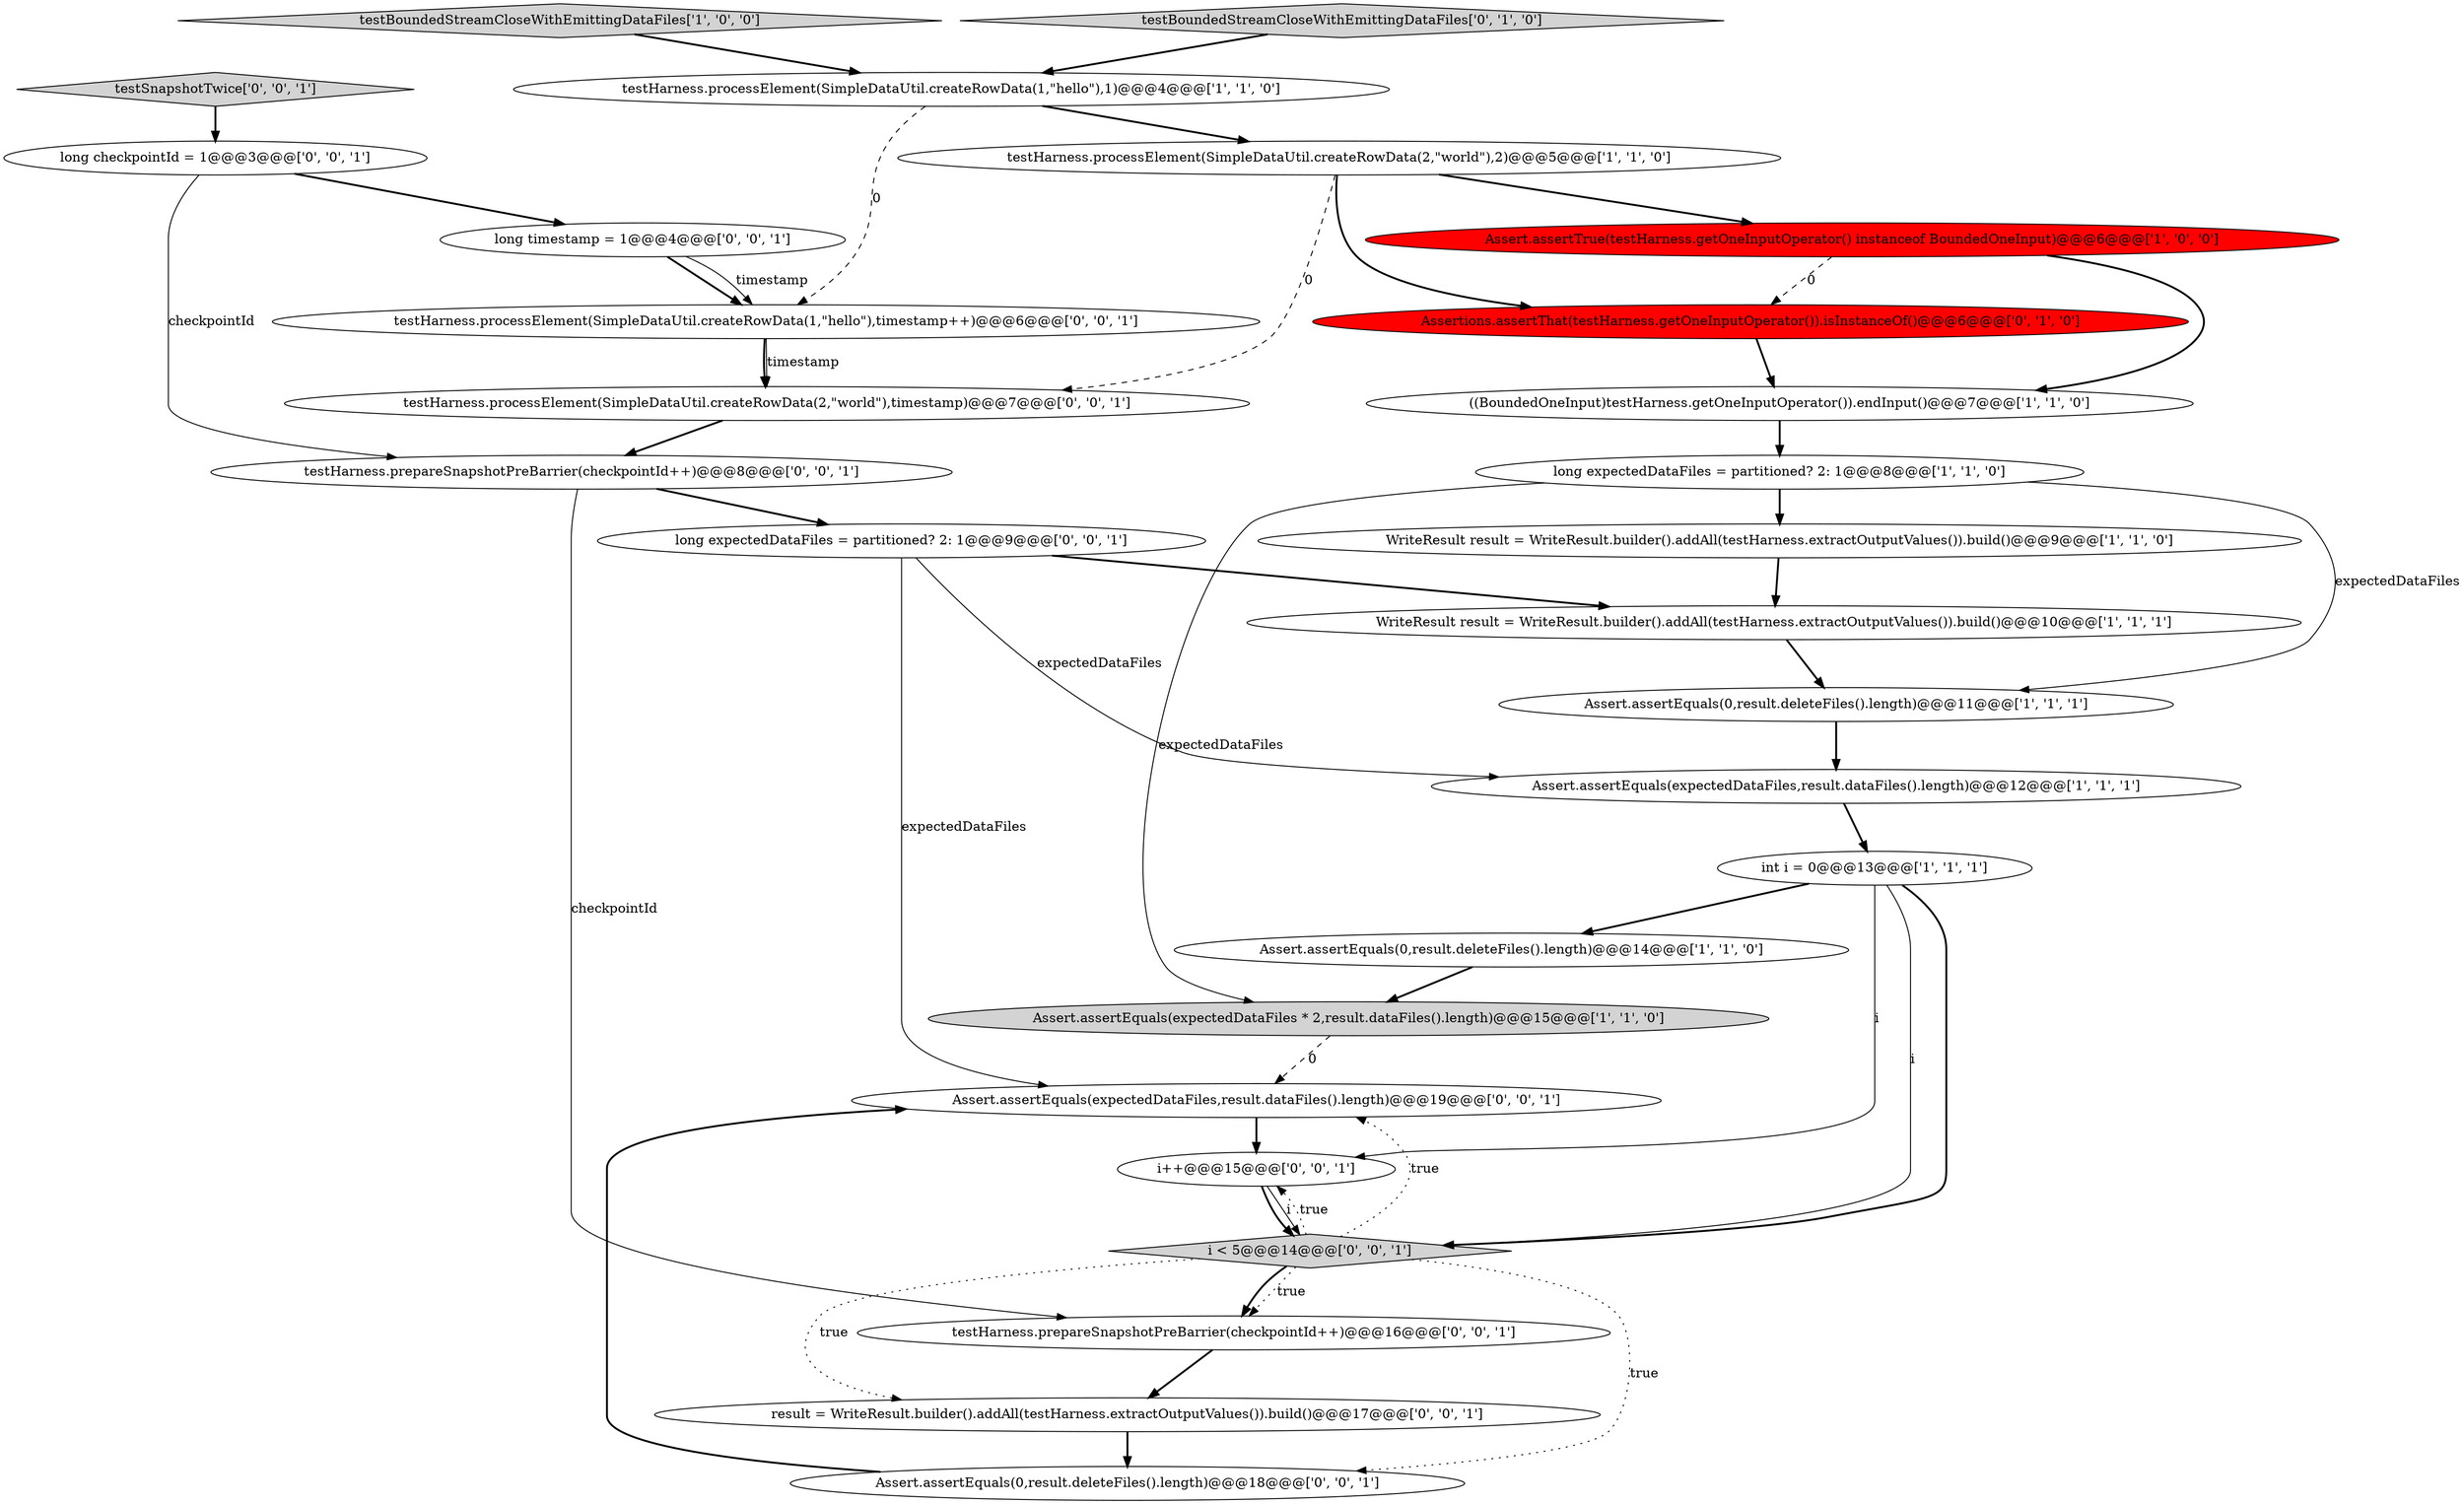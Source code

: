 digraph {
7 [style = filled, label = "WriteResult result = WriteResult.builder().addAll(testHarness.extractOutputValues()).build()@@@10@@@['1', '1', '1']", fillcolor = white, shape = ellipse image = "AAA0AAABBB1BBB"];
6 [style = filled, label = "Assert.assertTrue(testHarness.getOneInputOperator() instanceof BoundedOneInput)@@@6@@@['1', '0', '0']", fillcolor = red, shape = ellipse image = "AAA1AAABBB1BBB"];
10 [style = filled, label = "long expectedDataFiles = partitioned? 2: 1@@@8@@@['1', '1', '0']", fillcolor = white, shape = ellipse image = "AAA0AAABBB1BBB"];
22 [style = filled, label = "result = WriteResult.builder().addAll(testHarness.extractOutputValues()).build()@@@17@@@['0', '0', '1']", fillcolor = white, shape = ellipse image = "AAA0AAABBB3BBB"];
11 [style = filled, label = "int i = 0@@@13@@@['1', '1', '1']", fillcolor = white, shape = ellipse image = "AAA0AAABBB1BBB"];
0 [style = filled, label = "testBoundedStreamCloseWithEmittingDataFiles['1', '0', '0']", fillcolor = lightgray, shape = diamond image = "AAA0AAABBB1BBB"];
17 [style = filled, label = "testHarness.processElement(SimpleDataUtil.createRowData(1,\"hello\"),timestamp++)@@@6@@@['0', '0', '1']", fillcolor = white, shape = ellipse image = "AAA0AAABBB3BBB"];
14 [style = filled, label = "Assertions.assertThat(testHarness.getOneInputOperator()).isInstanceOf()@@@6@@@['0', '1', '0']", fillcolor = red, shape = ellipse image = "AAA1AAABBB2BBB"];
16 [style = filled, label = "long checkpointId = 1@@@3@@@['0', '0', '1']", fillcolor = white, shape = ellipse image = "AAA0AAABBB3BBB"];
1 [style = filled, label = "((BoundedOneInput)testHarness.getOneInputOperator()).endInput()@@@7@@@['1', '1', '0']", fillcolor = white, shape = ellipse image = "AAA0AAABBB1BBB"];
24 [style = filled, label = "Assert.assertEquals(expectedDataFiles,result.dataFiles().length)@@@19@@@['0', '0', '1']", fillcolor = white, shape = ellipse image = "AAA0AAABBB3BBB"];
2 [style = filled, label = "Assert.assertEquals(0,result.deleteFiles().length)@@@11@@@['1', '1', '1']", fillcolor = white, shape = ellipse image = "AAA0AAABBB1BBB"];
3 [style = filled, label = "testHarness.processElement(SimpleDataUtil.createRowData(1,\"hello\"),1)@@@4@@@['1', '1', '0']", fillcolor = white, shape = ellipse image = "AAA0AAABBB1BBB"];
8 [style = filled, label = "Assert.assertEquals(0,result.deleteFiles().length)@@@14@@@['1', '1', '0']", fillcolor = white, shape = ellipse image = "AAA0AAABBB1BBB"];
12 [style = filled, label = "Assert.assertEquals(expectedDataFiles * 2,result.dataFiles().length)@@@15@@@['1', '1', '0']", fillcolor = lightgray, shape = ellipse image = "AAA0AAABBB1BBB"];
19 [style = filled, label = "Assert.assertEquals(0,result.deleteFiles().length)@@@18@@@['0', '0', '1']", fillcolor = white, shape = ellipse image = "AAA0AAABBB3BBB"];
21 [style = filled, label = "testHarness.processElement(SimpleDataUtil.createRowData(2,\"world\"),timestamp)@@@7@@@['0', '0', '1']", fillcolor = white, shape = ellipse image = "AAA0AAABBB3BBB"];
27 [style = filled, label = "testHarness.prepareSnapshotPreBarrier(checkpointId++)@@@16@@@['0', '0', '1']", fillcolor = white, shape = ellipse image = "AAA0AAABBB3BBB"];
20 [style = filled, label = "long expectedDataFiles = partitioned? 2: 1@@@9@@@['0', '0', '1']", fillcolor = white, shape = ellipse image = "AAA0AAABBB3BBB"];
15 [style = filled, label = "i < 5@@@14@@@['0', '0', '1']", fillcolor = lightgray, shape = diamond image = "AAA0AAABBB3BBB"];
13 [style = filled, label = "testBoundedStreamCloseWithEmittingDataFiles['0', '1', '0']", fillcolor = lightgray, shape = diamond image = "AAA0AAABBB2BBB"];
25 [style = filled, label = "i++@@@15@@@['0', '0', '1']", fillcolor = white, shape = ellipse image = "AAA0AAABBB3BBB"];
23 [style = filled, label = "testHarness.prepareSnapshotPreBarrier(checkpointId++)@@@8@@@['0', '0', '1']", fillcolor = white, shape = ellipse image = "AAA0AAABBB3BBB"];
9 [style = filled, label = "WriteResult result = WriteResult.builder().addAll(testHarness.extractOutputValues()).build()@@@9@@@['1', '1', '0']", fillcolor = white, shape = ellipse image = "AAA0AAABBB1BBB"];
26 [style = filled, label = "testSnapshotTwice['0', '0', '1']", fillcolor = lightgray, shape = diamond image = "AAA0AAABBB3BBB"];
5 [style = filled, label = "Assert.assertEquals(expectedDataFiles,result.dataFiles().length)@@@12@@@['1', '1', '1']", fillcolor = white, shape = ellipse image = "AAA0AAABBB1BBB"];
4 [style = filled, label = "testHarness.processElement(SimpleDataUtil.createRowData(2,\"world\"),2)@@@5@@@['1', '1', '0']", fillcolor = white, shape = ellipse image = "AAA0AAABBB1BBB"];
18 [style = filled, label = "long timestamp = 1@@@4@@@['0', '0', '1']", fillcolor = white, shape = ellipse image = "AAA0AAABBB3BBB"];
0->3 [style = bold, label=""];
10->2 [style = solid, label="expectedDataFiles"];
4->14 [style = bold, label=""];
23->20 [style = bold, label=""];
16->18 [style = bold, label=""];
3->17 [style = dashed, label="0"];
22->19 [style = bold, label=""];
4->6 [style = bold, label=""];
10->12 [style = solid, label="expectedDataFiles"];
15->24 [style = dotted, label="true"];
18->17 [style = bold, label=""];
11->25 [style = solid, label="i"];
15->22 [style = dotted, label="true"];
16->23 [style = solid, label="checkpointId"];
6->14 [style = dashed, label="0"];
9->7 [style = bold, label=""];
4->21 [style = dashed, label="0"];
27->22 [style = bold, label=""];
3->4 [style = bold, label=""];
11->15 [style = solid, label="i"];
18->17 [style = solid, label="timestamp"];
14->1 [style = bold, label=""];
11->15 [style = bold, label=""];
15->27 [style = dotted, label="true"];
25->15 [style = solid, label="i"];
19->24 [style = bold, label=""];
6->1 [style = bold, label=""];
26->16 [style = bold, label=""];
13->3 [style = bold, label=""];
20->5 [style = solid, label="expectedDataFiles"];
7->2 [style = bold, label=""];
24->25 [style = bold, label=""];
15->19 [style = dotted, label="true"];
12->24 [style = dashed, label="0"];
25->15 [style = bold, label=""];
11->8 [style = bold, label=""];
10->9 [style = bold, label=""];
5->11 [style = bold, label=""];
20->7 [style = bold, label=""];
20->24 [style = solid, label="expectedDataFiles"];
15->25 [style = dotted, label="true"];
1->10 [style = bold, label=""];
15->27 [style = bold, label=""];
23->27 [style = solid, label="checkpointId"];
17->21 [style = bold, label=""];
8->12 [style = bold, label=""];
17->21 [style = solid, label="timestamp"];
2->5 [style = bold, label=""];
21->23 [style = bold, label=""];
}
